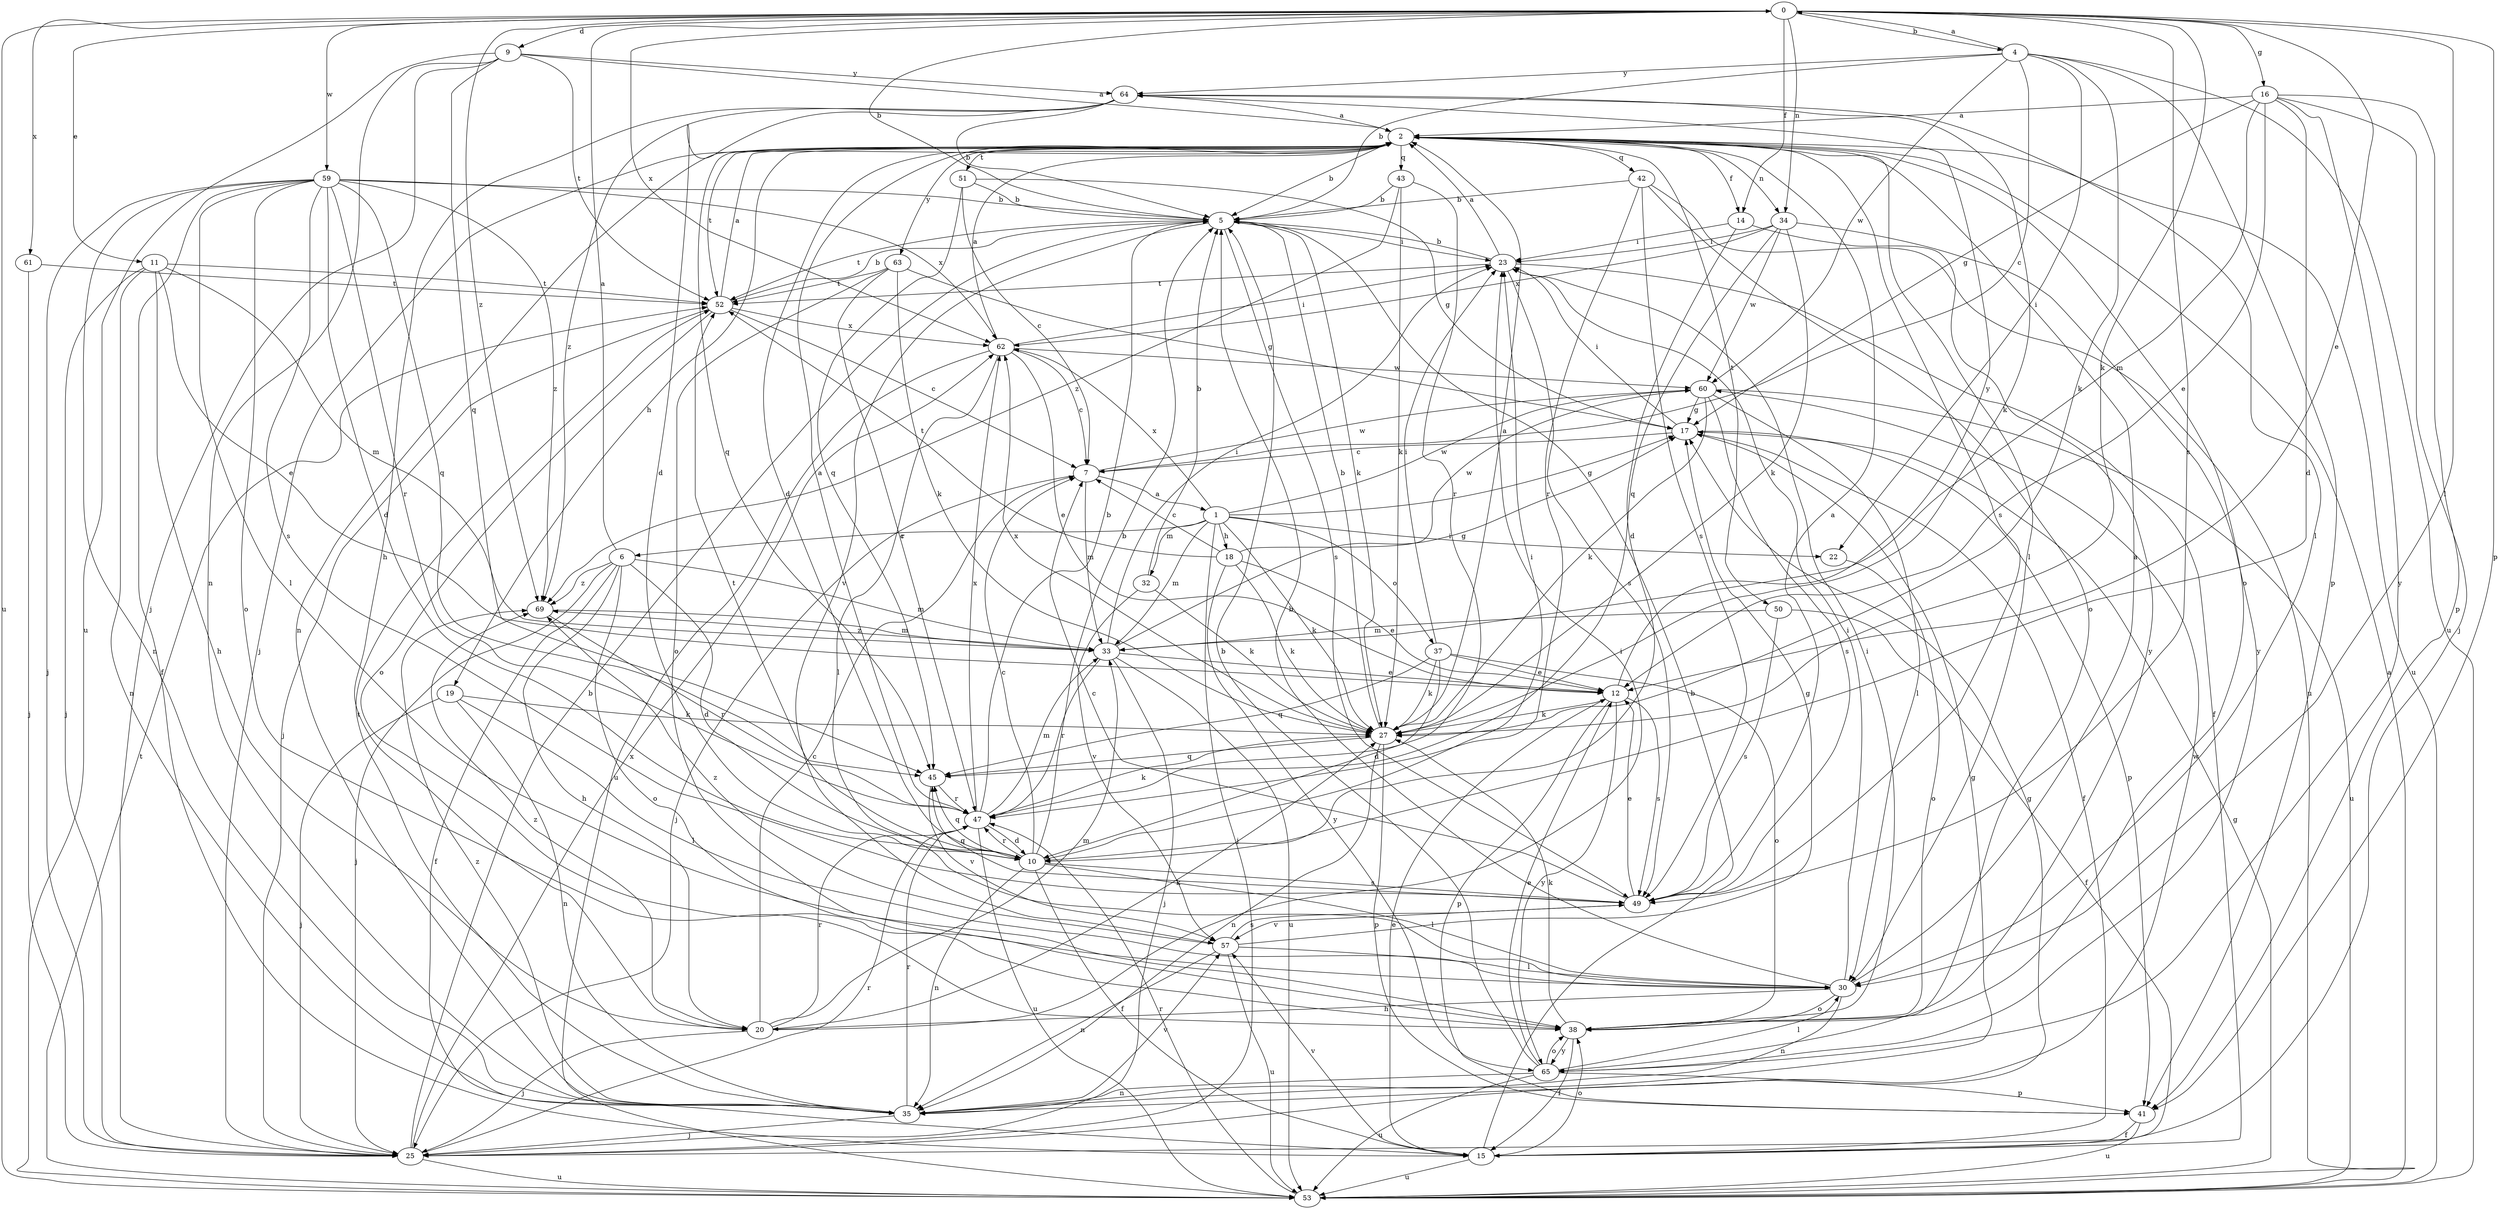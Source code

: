 strict digraph  {
0;
1;
2;
4;
5;
6;
7;
9;
10;
11;
12;
14;
15;
16;
17;
18;
19;
20;
22;
23;
25;
27;
30;
32;
33;
34;
35;
37;
38;
41;
42;
43;
45;
47;
49;
50;
51;
52;
53;
57;
59;
60;
61;
62;
63;
64;
65;
69;
0 -> 4  [label=b];
0 -> 5  [label=b];
0 -> 9  [label=d];
0 -> 11  [label=e];
0 -> 12  [label=e];
0 -> 14  [label=f];
0 -> 16  [label=g];
0 -> 27  [label=k];
0 -> 30  [label=l];
0 -> 34  [label=n];
0 -> 41  [label=p];
0 -> 49  [label=s];
0 -> 53  [label=u];
0 -> 59  [label=w];
0 -> 61  [label=x];
0 -> 62  [label=x];
0 -> 69  [label=z];
1 -> 6  [label=c];
1 -> 17  [label=g];
1 -> 18  [label=h];
1 -> 22  [label=i];
1 -> 25  [label=j];
1 -> 27  [label=k];
1 -> 32  [label=m];
1 -> 33  [label=m];
1 -> 37  [label=o];
1 -> 60  [label=w];
1 -> 62  [label=x];
2 -> 5  [label=b];
2 -> 10  [label=d];
2 -> 14  [label=f];
2 -> 19  [label=h];
2 -> 25  [label=j];
2 -> 30  [label=l];
2 -> 34  [label=n];
2 -> 35  [label=n];
2 -> 38  [label=o];
2 -> 42  [label=q];
2 -> 43  [label=q];
2 -> 45  [label=q];
2 -> 49  [label=s];
2 -> 50  [label=t];
2 -> 51  [label=t];
2 -> 52  [label=t];
2 -> 53  [label=u];
2 -> 63  [label=y];
4 -> 0  [label=a];
4 -> 5  [label=b];
4 -> 7  [label=c];
4 -> 22  [label=i];
4 -> 27  [label=k];
4 -> 41  [label=p];
4 -> 53  [label=u];
4 -> 60  [label=w];
4 -> 64  [label=y];
5 -> 23  [label=i];
5 -> 27  [label=k];
5 -> 49  [label=s];
5 -> 52  [label=t];
5 -> 57  [label=v];
6 -> 0  [label=a];
6 -> 10  [label=d];
6 -> 15  [label=f];
6 -> 20  [label=h];
6 -> 25  [label=j];
6 -> 33  [label=m];
6 -> 38  [label=o];
6 -> 69  [label=z];
7 -> 1  [label=a];
7 -> 25  [label=j];
7 -> 33  [label=m];
7 -> 60  [label=w];
9 -> 2  [label=a];
9 -> 25  [label=j];
9 -> 35  [label=n];
9 -> 45  [label=q];
9 -> 52  [label=t];
9 -> 53  [label=u];
9 -> 64  [label=y];
10 -> 5  [label=b];
10 -> 7  [label=c];
10 -> 15  [label=f];
10 -> 23  [label=i];
10 -> 30  [label=l];
10 -> 35  [label=n];
10 -> 45  [label=q];
10 -> 47  [label=r];
10 -> 49  [label=s];
10 -> 52  [label=t];
11 -> 12  [label=e];
11 -> 20  [label=h];
11 -> 25  [label=j];
11 -> 33  [label=m];
11 -> 35  [label=n];
11 -> 52  [label=t];
12 -> 27  [label=k];
12 -> 41  [label=p];
12 -> 49  [label=s];
12 -> 64  [label=y];
12 -> 65  [label=y];
14 -> 10  [label=d];
14 -> 23  [label=i];
14 -> 65  [label=y];
15 -> 5  [label=b];
15 -> 12  [label=e];
15 -> 38  [label=o];
15 -> 53  [label=u];
15 -> 57  [label=v];
16 -> 2  [label=a];
16 -> 10  [label=d];
16 -> 12  [label=e];
16 -> 17  [label=g];
16 -> 25  [label=j];
16 -> 33  [label=m];
16 -> 41  [label=p];
16 -> 65  [label=y];
17 -> 7  [label=c];
17 -> 15  [label=f];
17 -> 23  [label=i];
17 -> 41  [label=p];
18 -> 7  [label=c];
18 -> 12  [label=e];
18 -> 27  [label=k];
18 -> 52  [label=t];
18 -> 60  [label=w];
18 -> 65  [label=y];
19 -> 25  [label=j];
19 -> 27  [label=k];
19 -> 30  [label=l];
19 -> 35  [label=n];
20 -> 7  [label=c];
20 -> 23  [label=i];
20 -> 25  [label=j];
20 -> 27  [label=k];
20 -> 33  [label=m];
20 -> 47  [label=r];
20 -> 69  [label=z];
22 -> 38  [label=o];
23 -> 2  [label=a];
23 -> 5  [label=b];
23 -> 15  [label=f];
23 -> 49  [label=s];
23 -> 52  [label=t];
25 -> 5  [label=b];
25 -> 17  [label=g];
25 -> 47  [label=r];
25 -> 53  [label=u];
25 -> 62  [label=x];
27 -> 2  [label=a];
27 -> 5  [label=b];
27 -> 35  [label=n];
27 -> 41  [label=p];
27 -> 45  [label=q];
27 -> 62  [label=x];
30 -> 2  [label=a];
30 -> 5  [label=b];
30 -> 20  [label=h];
30 -> 23  [label=i];
30 -> 35  [label=n];
30 -> 38  [label=o];
32 -> 5  [label=b];
32 -> 27  [label=k];
32 -> 57  [label=v];
33 -> 12  [label=e];
33 -> 17  [label=g];
33 -> 23  [label=i];
33 -> 25  [label=j];
33 -> 47  [label=r];
33 -> 53  [label=u];
33 -> 69  [label=z];
34 -> 23  [label=i];
34 -> 27  [label=k];
34 -> 45  [label=q];
34 -> 60  [label=w];
34 -> 62  [label=x];
34 -> 65  [label=y];
35 -> 17  [label=g];
35 -> 25  [label=j];
35 -> 47  [label=r];
35 -> 52  [label=t];
35 -> 57  [label=v];
35 -> 60  [label=w];
35 -> 69  [label=z];
37 -> 10  [label=d];
37 -> 12  [label=e];
37 -> 23  [label=i];
37 -> 27  [label=k];
37 -> 38  [label=o];
37 -> 45  [label=q];
38 -> 15  [label=f];
38 -> 23  [label=i];
38 -> 27  [label=k];
38 -> 65  [label=y];
41 -> 15  [label=f];
41 -> 53  [label=u];
42 -> 5  [label=b];
42 -> 38  [label=o];
42 -> 47  [label=r];
42 -> 49  [label=s];
42 -> 53  [label=u];
43 -> 5  [label=b];
43 -> 27  [label=k];
43 -> 47  [label=r];
43 -> 69  [label=z];
45 -> 47  [label=r];
45 -> 57  [label=v];
47 -> 2  [label=a];
47 -> 5  [label=b];
47 -> 10  [label=d];
47 -> 27  [label=k];
47 -> 33  [label=m];
47 -> 53  [label=u];
47 -> 62  [label=x];
49 -> 2  [label=a];
49 -> 7  [label=c];
49 -> 12  [label=e];
49 -> 45  [label=q];
49 -> 57  [label=v];
50 -> 15  [label=f];
50 -> 33  [label=m];
50 -> 49  [label=s];
51 -> 5  [label=b];
51 -> 7  [label=c];
51 -> 17  [label=g];
51 -> 45  [label=q];
52 -> 2  [label=a];
52 -> 5  [label=b];
52 -> 7  [label=c];
52 -> 25  [label=j];
52 -> 38  [label=o];
52 -> 62  [label=x];
53 -> 2  [label=a];
53 -> 17  [label=g];
53 -> 47  [label=r];
53 -> 52  [label=t];
57 -> 17  [label=g];
57 -> 30  [label=l];
57 -> 35  [label=n];
57 -> 49  [label=s];
57 -> 53  [label=u];
57 -> 69  [label=z];
59 -> 5  [label=b];
59 -> 10  [label=d];
59 -> 15  [label=f];
59 -> 25  [label=j];
59 -> 30  [label=l];
59 -> 35  [label=n];
59 -> 38  [label=o];
59 -> 45  [label=q];
59 -> 47  [label=r];
59 -> 49  [label=s];
59 -> 62  [label=x];
59 -> 69  [label=z];
60 -> 17  [label=g];
60 -> 27  [label=k];
60 -> 30  [label=l];
60 -> 49  [label=s];
60 -> 53  [label=u];
61 -> 25  [label=j];
61 -> 52  [label=t];
62 -> 2  [label=a];
62 -> 7  [label=c];
62 -> 12  [label=e];
62 -> 23  [label=i];
62 -> 30  [label=l];
62 -> 53  [label=u];
62 -> 60  [label=w];
63 -> 17  [label=g];
63 -> 27  [label=k];
63 -> 38  [label=o];
63 -> 47  [label=r];
63 -> 52  [label=t];
64 -> 2  [label=a];
64 -> 5  [label=b];
64 -> 10  [label=d];
64 -> 20  [label=h];
64 -> 27  [label=k];
64 -> 30  [label=l];
64 -> 69  [label=z];
65 -> 5  [label=b];
65 -> 12  [label=e];
65 -> 30  [label=l];
65 -> 35  [label=n];
65 -> 38  [label=o];
65 -> 41  [label=p];
65 -> 53  [label=u];
69 -> 33  [label=m];
69 -> 47  [label=r];
}
